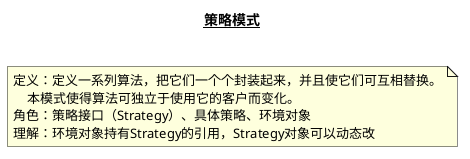 @startuml
title __**策略模式**__\n

note as N1
定义：定义一系列算法，把它们一个个封装起来，并且使它们可互相替换。
    本模式使得算法可独立于使用它的客户而变化。
角色：策略接口（Strategy）、具体策略、环境对象
理解：环境对象持有Strategy的引用，Strategy对象可以动态改
end note

newpage

class Context
Context : - strategy:Strategy
Context : + contextInstance()
interface Strategy {
+ {abstract} algorithmInterface()
}
class ConcreteStrategy {
+ algorithmInterface()
}

Context o-right-> Strategy
ConcreteStrategy -up-|> Strategy

@enduml